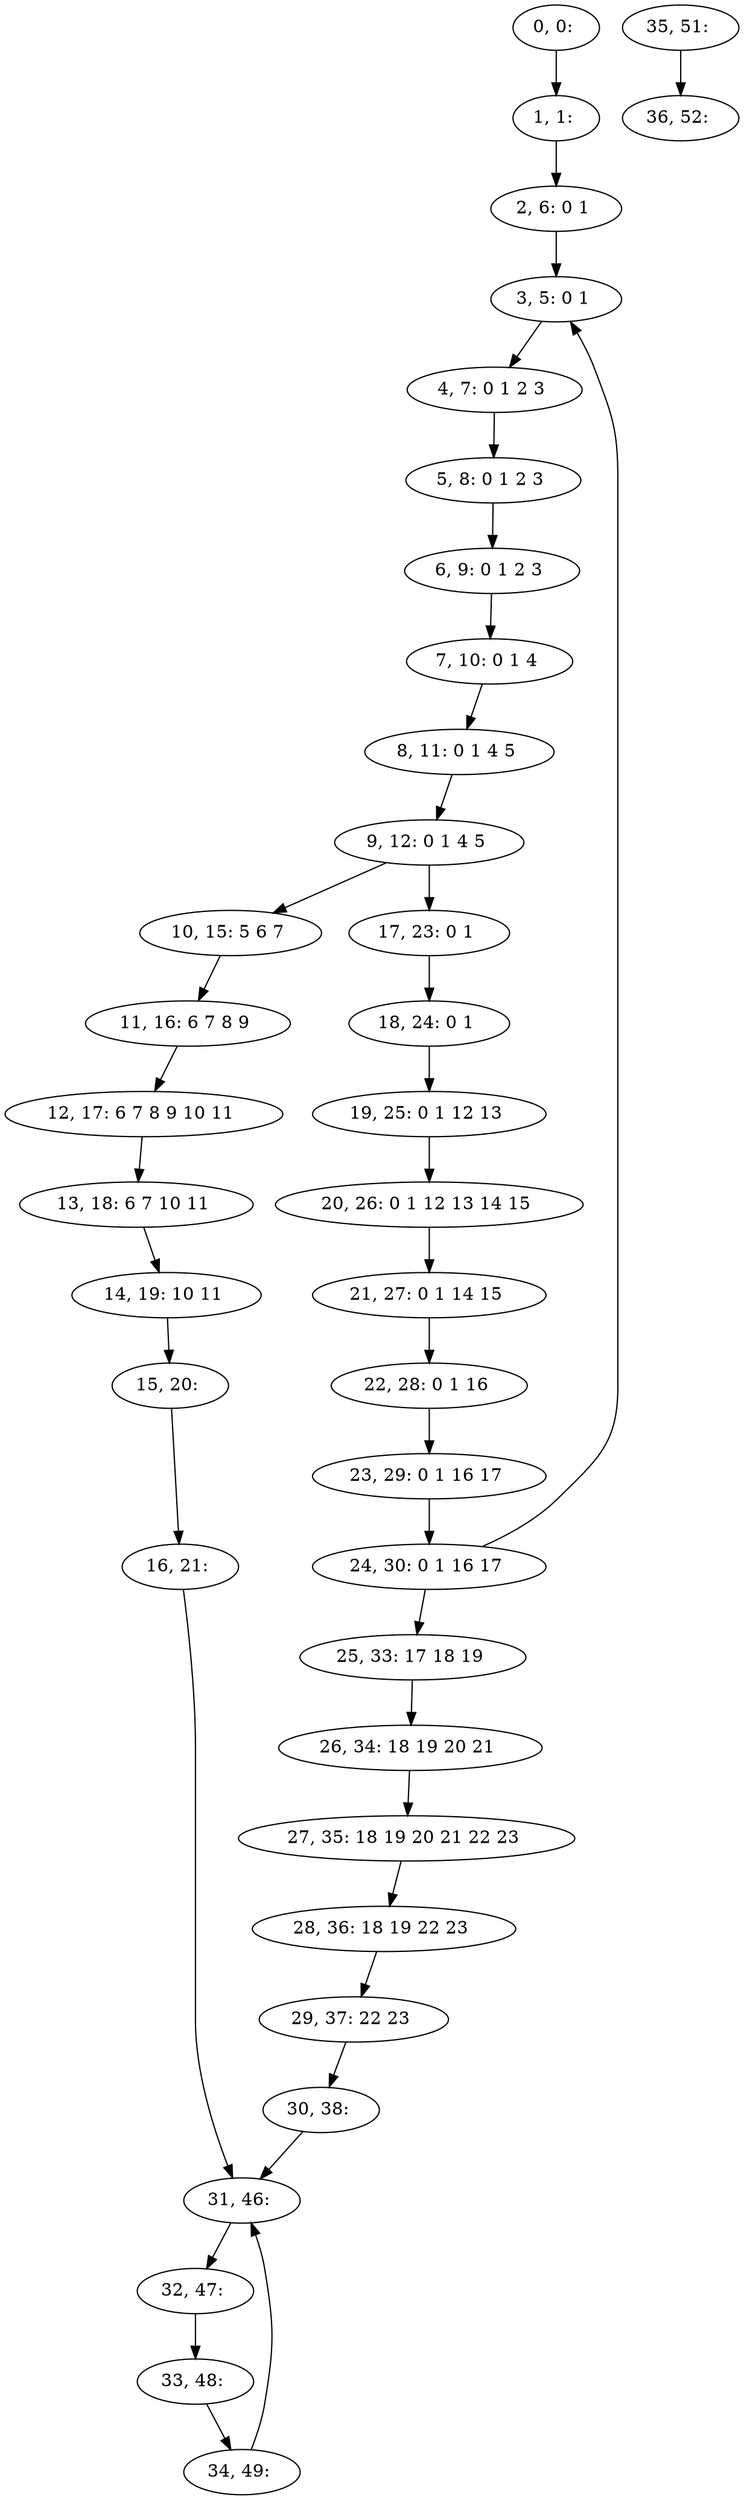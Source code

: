 digraph G {
0[label="0, 0: "];
1[label="1, 1: "];
2[label="2, 6: 0 1 "];
3[label="3, 5: 0 1 "];
4[label="4, 7: 0 1 2 3 "];
5[label="5, 8: 0 1 2 3 "];
6[label="6, 9: 0 1 2 3 "];
7[label="7, 10: 0 1 4 "];
8[label="8, 11: 0 1 4 5 "];
9[label="9, 12: 0 1 4 5 "];
10[label="10, 15: 5 6 7 "];
11[label="11, 16: 6 7 8 9 "];
12[label="12, 17: 6 7 8 9 10 11 "];
13[label="13, 18: 6 7 10 11 "];
14[label="14, 19: 10 11 "];
15[label="15, 20: "];
16[label="16, 21: "];
17[label="17, 23: 0 1 "];
18[label="18, 24: 0 1 "];
19[label="19, 25: 0 1 12 13 "];
20[label="20, 26: 0 1 12 13 14 15 "];
21[label="21, 27: 0 1 14 15 "];
22[label="22, 28: 0 1 16 "];
23[label="23, 29: 0 1 16 17 "];
24[label="24, 30: 0 1 16 17 "];
25[label="25, 33: 17 18 19 "];
26[label="26, 34: 18 19 20 21 "];
27[label="27, 35: 18 19 20 21 22 23 "];
28[label="28, 36: 18 19 22 23 "];
29[label="29, 37: 22 23 "];
30[label="30, 38: "];
31[label="31, 46: "];
32[label="32, 47: "];
33[label="33, 48: "];
34[label="34, 49: "];
35[label="35, 51: "];
36[label="36, 52: "];
0->1 ;
1->2 ;
2->3 ;
3->4 ;
4->5 ;
5->6 ;
6->7 ;
7->8 ;
8->9 ;
9->10 ;
9->17 ;
10->11 ;
11->12 ;
12->13 ;
13->14 ;
14->15 ;
15->16 ;
16->31 ;
17->18 ;
18->19 ;
19->20 ;
20->21 ;
21->22 ;
22->23 ;
23->24 ;
24->25 ;
24->3 ;
25->26 ;
26->27 ;
27->28 ;
28->29 ;
29->30 ;
30->31 ;
31->32 ;
32->33 ;
33->34 ;
34->31 ;
35->36 ;
}
